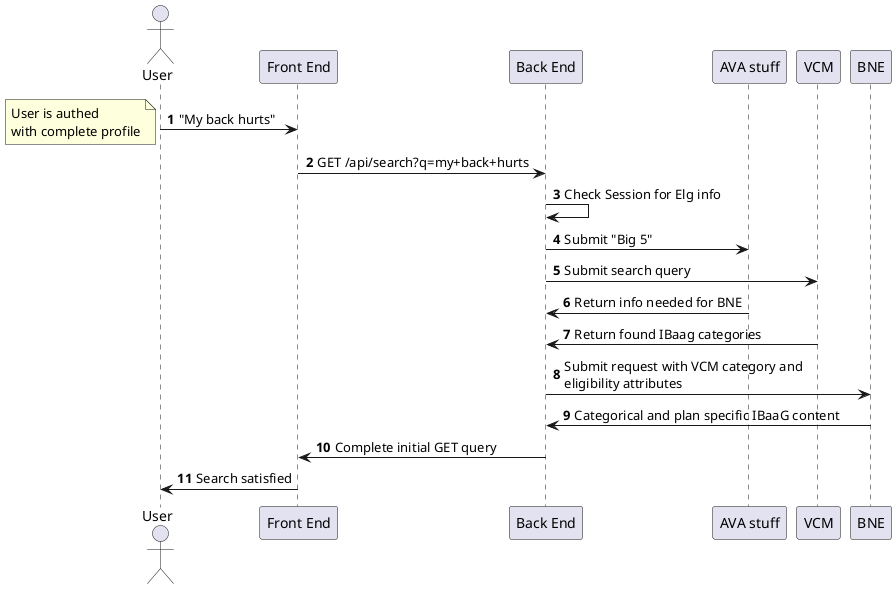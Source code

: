 @startuml
autonumber
actor User
participant "Front End" as fe
participant "Back End" as be
participant "AVA stuff" as eg
participant VCM
participant BNE

User -> fe : "My back hurts"
note left: User is authed \nwith complete profile
fe -> be : GET /api/search?q=my+back+hurts
be -> be : Check Session for Elg info
be -> eg : Submit "Big 5"
be -> VCM : Submit search query
eg -> be : Return info needed for BNE
VCM -> be : Return found IBaag categories
be -> BNE : Submit request with VCM category and \neligibility attributes
BNE -> be : Categorical and plan specific IBaaG content
be -> fe : Complete initial GET query
fe -> User : Search satisfied
@enduml
